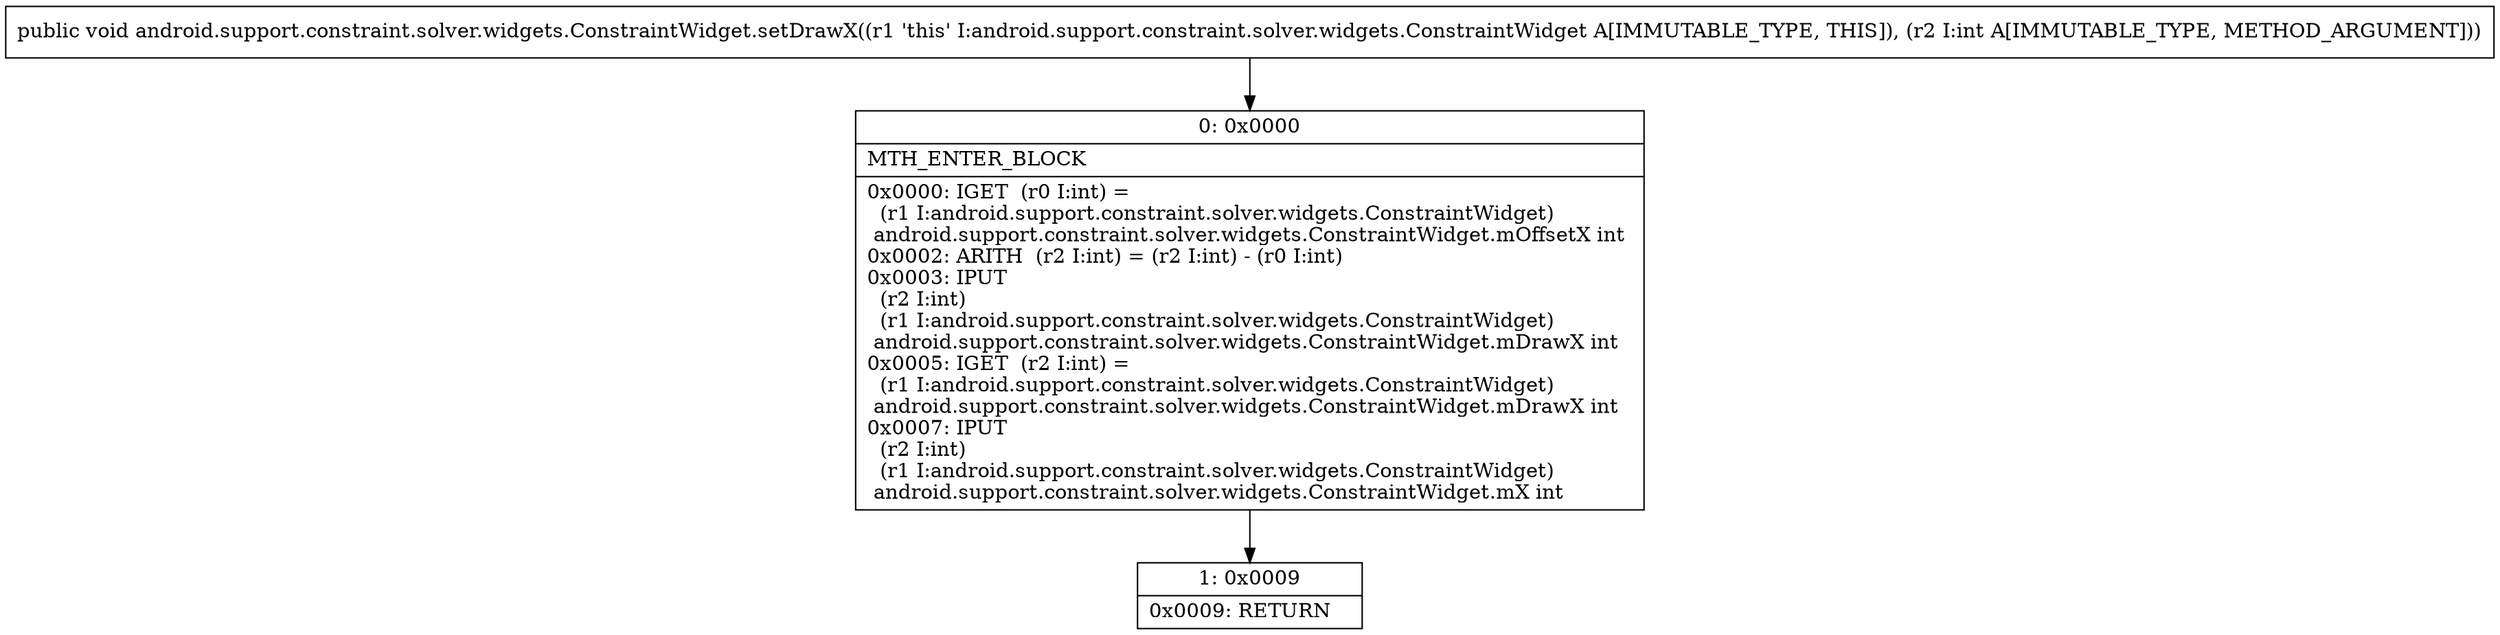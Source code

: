 digraph "CFG forandroid.support.constraint.solver.widgets.ConstraintWidget.setDrawX(I)V" {
Node_0 [shape=record,label="{0\:\ 0x0000|MTH_ENTER_BLOCK\l|0x0000: IGET  (r0 I:int) = \l  (r1 I:android.support.constraint.solver.widgets.ConstraintWidget)\l android.support.constraint.solver.widgets.ConstraintWidget.mOffsetX int \l0x0002: ARITH  (r2 I:int) = (r2 I:int) \- (r0 I:int) \l0x0003: IPUT  \l  (r2 I:int)\l  (r1 I:android.support.constraint.solver.widgets.ConstraintWidget)\l android.support.constraint.solver.widgets.ConstraintWidget.mDrawX int \l0x0005: IGET  (r2 I:int) = \l  (r1 I:android.support.constraint.solver.widgets.ConstraintWidget)\l android.support.constraint.solver.widgets.ConstraintWidget.mDrawX int \l0x0007: IPUT  \l  (r2 I:int)\l  (r1 I:android.support.constraint.solver.widgets.ConstraintWidget)\l android.support.constraint.solver.widgets.ConstraintWidget.mX int \l}"];
Node_1 [shape=record,label="{1\:\ 0x0009|0x0009: RETURN   \l}"];
MethodNode[shape=record,label="{public void android.support.constraint.solver.widgets.ConstraintWidget.setDrawX((r1 'this' I:android.support.constraint.solver.widgets.ConstraintWidget A[IMMUTABLE_TYPE, THIS]), (r2 I:int A[IMMUTABLE_TYPE, METHOD_ARGUMENT])) }"];
MethodNode -> Node_0;
Node_0 -> Node_1;
}

